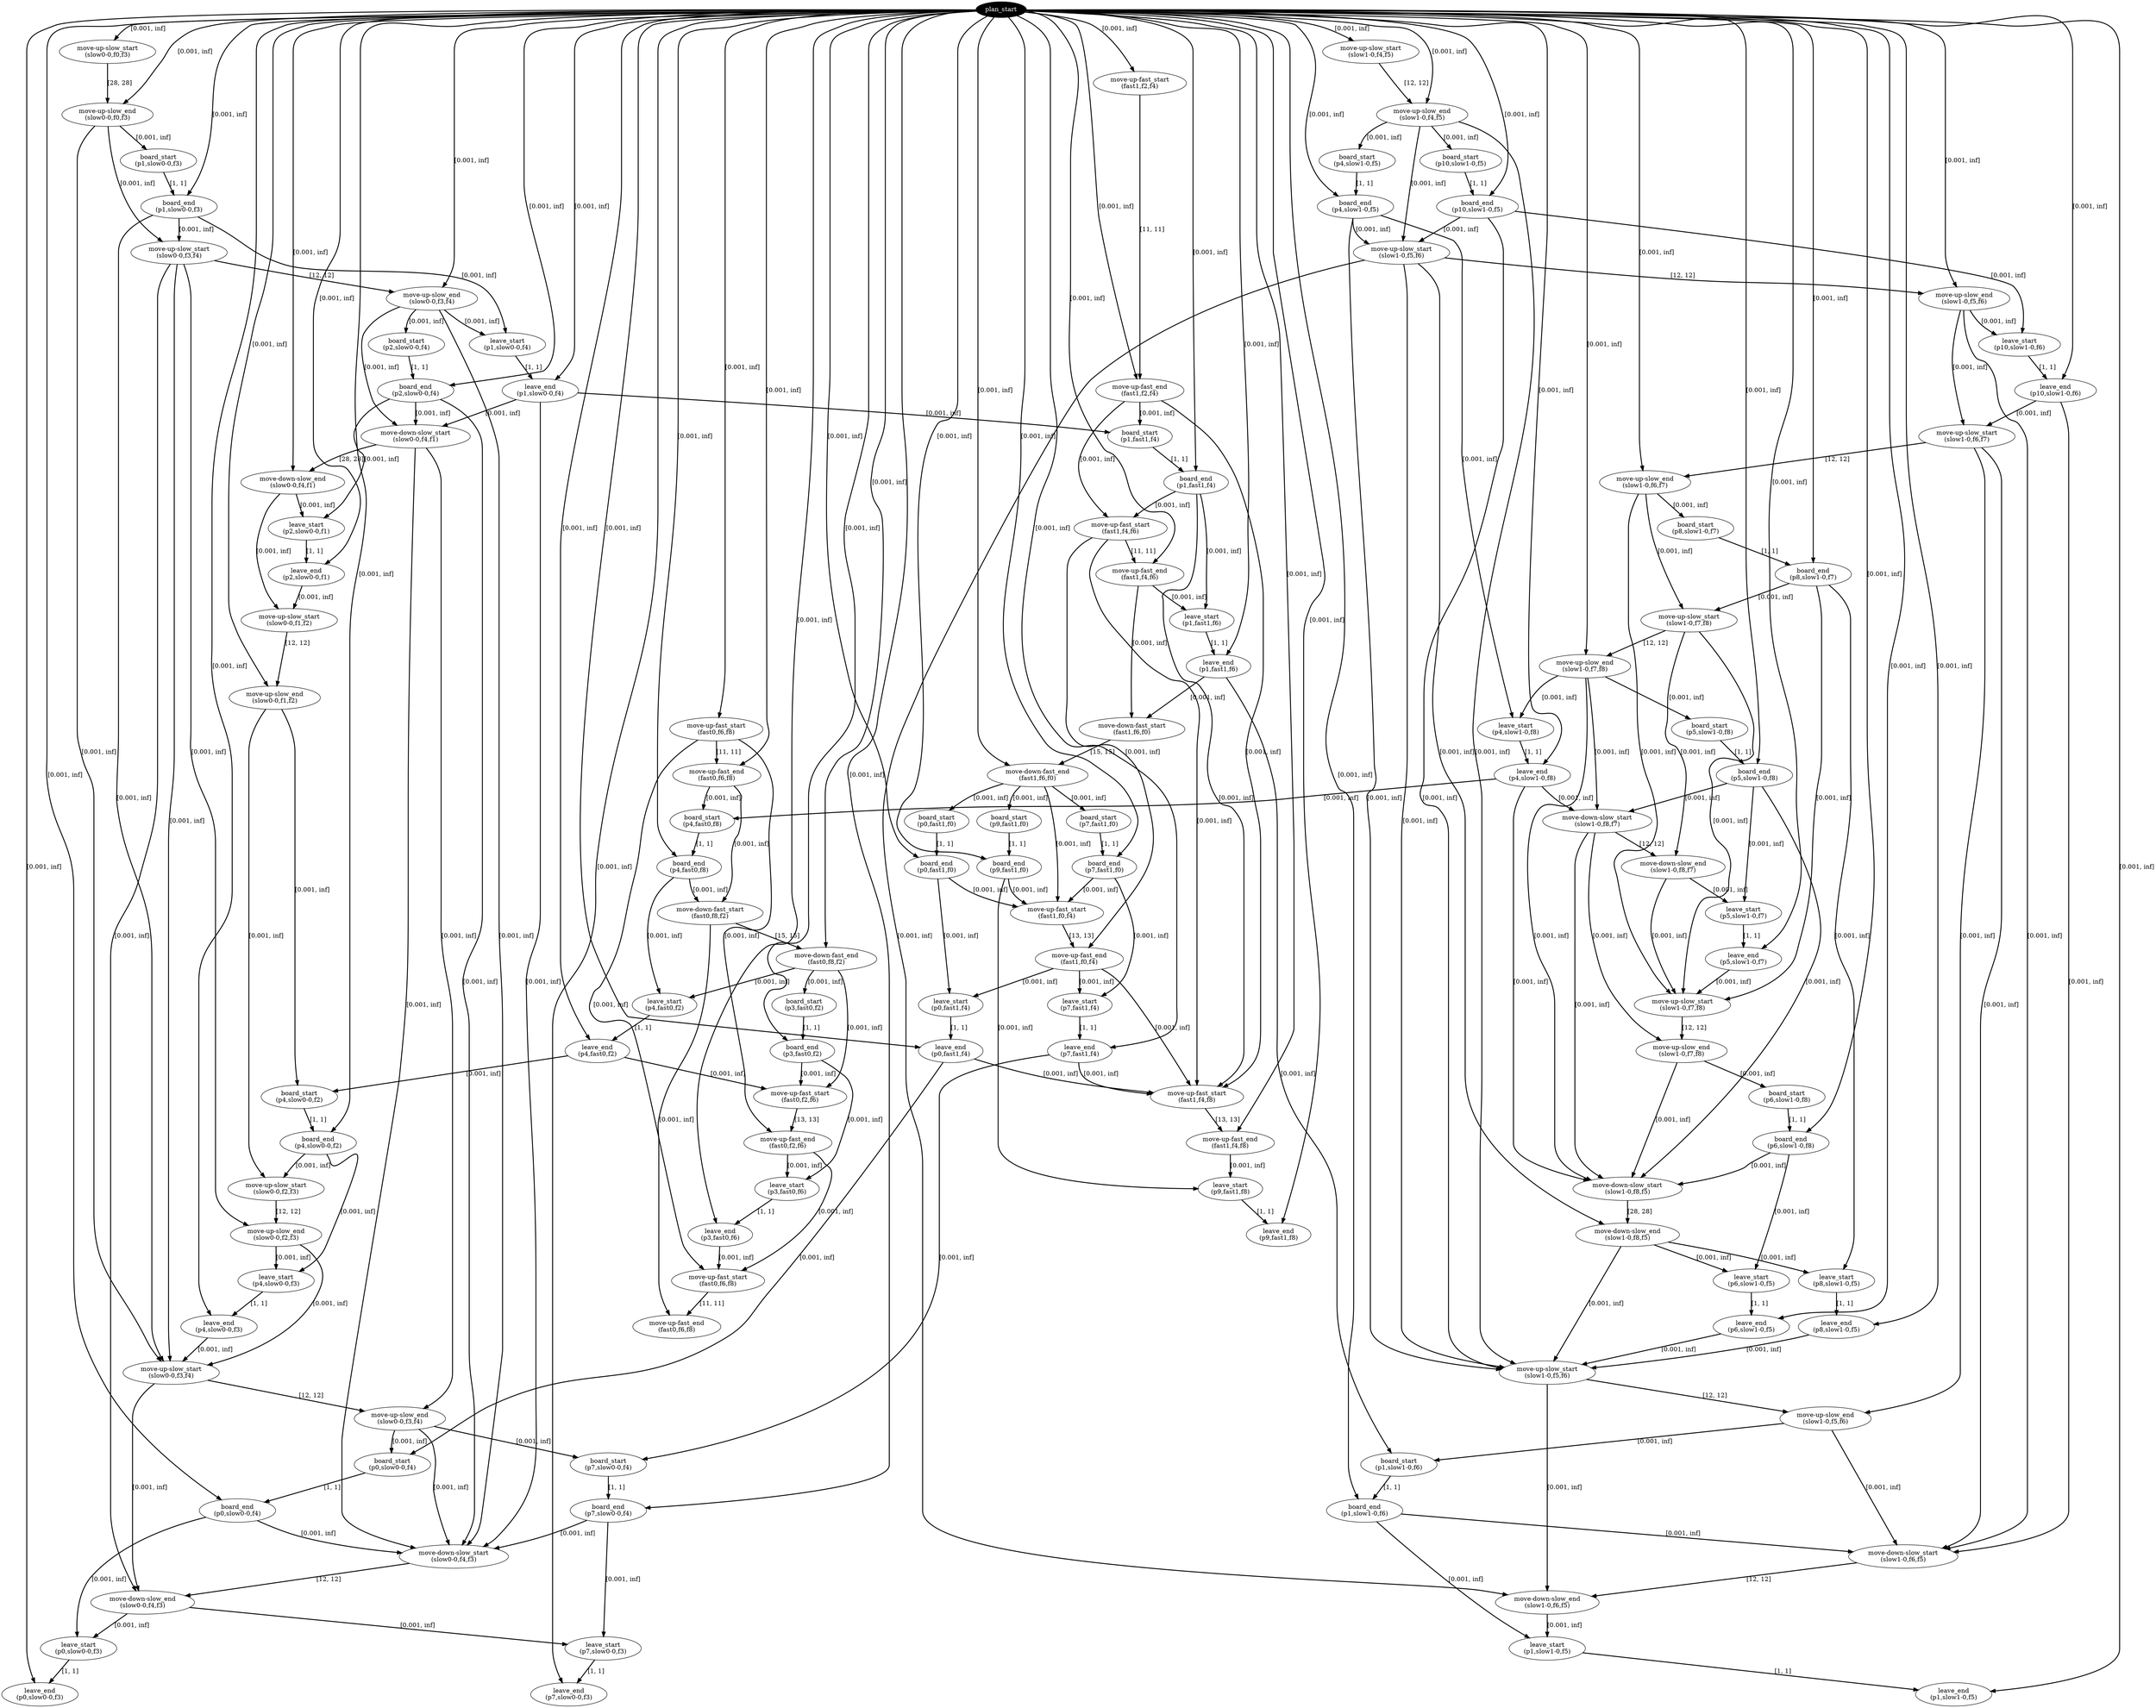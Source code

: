 digraph plan {
0[ label="plan_start",style=filled,fillcolor=black,fontcolor=white];
1[ label="move-up-slow_start
(slow0-0,f0,f3)"];
2[ label="move-up-slow_end
(slow0-0,f0,f3)"];
3[ label="move-up-slow_start
(slow1-0,f4,f5)"];
4[ label="move-up-slow_end
(slow1-0,f4,f5)"];
5[ label="move-up-fast_start
(fast1,f2,f4)"];
6[ label="move-up-fast_end
(fast1,f2,f4)"];
7[ label="move-up-fast_start
(fast0,f6,f8)"];
8[ label="move-up-fast_end
(fast0,f6,f8)"];
9[ label="board_start
(p10,slow1-0,f5)"];
10[ label="board_end
(p10,slow1-0,f5)"];
11[ label="board_start
(p4,slow1-0,f5)"];
12[ label="board_end
(p4,slow1-0,f5)"];
13[ label="move-up-slow_start
(slow1-0,f5,f6)"];
14[ label="move-up-slow_end
(slow1-0,f5,f6)"];
15[ label="leave_start
(p10,slow1-0,f6)"];
16[ label="leave_end
(p10,slow1-0,f6)"];
17[ label="move-up-slow_start
(slow1-0,f6,f7)"];
18[ label="move-up-slow_end
(slow1-0,f6,f7)"];
19[ label="board_start
(p1,slow0-0,f3)"];
20[ label="board_end
(p1,slow0-0,f3)"];
21[ label="move-up-slow_start
(slow0-0,f3,f4)"];
22[ label="move-up-slow_end
(slow0-0,f3,f4)"];
23[ label="board_start
(p8,slow1-0,f7)"];
24[ label="board_end
(p8,slow1-0,f7)"];
25[ label="move-up-slow_start
(slow1-0,f7,f8)"];
26[ label="move-up-slow_end
(slow1-0,f7,f8)"];
27[ label="board_start
(p2,slow0-0,f4)"];
28[ label="board_end
(p2,slow0-0,f4)"];
29[ label="leave_start
(p1,slow0-0,f4)"];
30[ label="leave_end
(p1,slow0-0,f4)"];
31[ label="move-down-slow_start
(slow0-0,f4,f1)"];
32[ label="move-down-slow_end
(slow0-0,f4,f1)"];
33[ label="board_start
(p1,fast1,f4)"];
34[ label="board_end
(p1,fast1,f4)"];
35[ label="move-up-fast_start
(fast1,f4,f6)"];
36[ label="move-up-fast_end
(fast1,f4,f6)"];
37[ label="leave_start
(p4,slow1-0,f8)"];
38[ label="leave_end
(p4,slow1-0,f8)"];
39[ label="board_start
(p5,slow1-0,f8)"];
40[ label="board_end
(p5,slow1-0,f8)"];
41[ label="board_start
(p4,fast0,f8)"];
42[ label="board_end
(p4,fast0,f8)"];
43[ label="move-down-slow_start
(slow1-0,f8,f7)"];
44[ label="move-down-slow_end
(slow1-0,f8,f7)"];
45[ label="move-down-fast_start
(fast0,f8,f2)"];
46[ label="move-down-fast_end
(fast0,f8,f2)"];
47[ label="leave_start
(p1,fast1,f6)"];
48[ label="leave_end
(p1,fast1,f6)"];
49[ label="move-down-fast_start
(fast1,f6,f0)"];
50[ label="move-down-fast_end
(fast1,f6,f0)"];
51[ label="leave_start
(p5,slow1-0,f7)"];
52[ label="leave_end
(p5,slow1-0,f7)"];
53[ label="move-up-slow_start
(slow1-0,f7,f8)"];
54[ label="move-up-slow_end
(slow1-0,f7,f8)"];
55[ label="leave_start
(p4,fast0,f2)"];
56[ label="leave_end
(p4,fast0,f2)"];
57[ label="board_start
(p3,fast0,f2)"];
58[ label="board_end
(p3,fast0,f2)"];
59[ label="move-up-fast_start
(fast0,f2,f6)"];
60[ label="move-up-fast_end
(fast0,f2,f6)"];
61[ label="leave_start
(p2,slow0-0,f1)"];
62[ label="leave_end
(p2,slow0-0,f1)"];
63[ label="board_start
(p0,fast1,f0)"];
64[ label="board_end
(p0,fast1,f0)"];
65[ label="board_start
(p7,fast1,f0)"];
66[ label="board_end
(p7,fast1,f0)"];
67[ label="board_start
(p9,fast1,f0)"];
68[ label="board_end
(p9,fast1,f0)"];
69[ label="move-up-slow_start
(slow0-0,f1,f2)"];
70[ label="move-up-slow_end
(slow0-0,f1,f2)"];
71[ label="move-up-fast_start
(fast1,f0,f4)"];
72[ label="move-up-fast_end
(fast1,f0,f4)"];
73[ label="board_start
(p6,slow1-0,f8)"];
74[ label="board_end
(p6,slow1-0,f8)"];
75[ label="move-down-slow_start
(slow1-0,f8,f5)"];
76[ label="move-down-slow_end
(slow1-0,f8,f5)"];
77[ label="leave_start
(p3,fast0,f6)"];
78[ label="leave_end
(p3,fast0,f6)"];
79[ label="board_start
(p4,slow0-0,f2)"];
80[ label="board_end
(p4,slow0-0,f2)"];
81[ label="move-up-fast_start
(fast0,f6,f8)"];
82[ label="move-up-fast_end
(fast0,f6,f8)"];
83[ label="move-up-slow_start
(slow0-0,f2,f3)"];
84[ label="move-up-slow_end
(slow0-0,f2,f3)"];
85[ label="leave_start
(p0,fast1,f4)"];
86[ label="leave_end
(p0,fast1,f4)"];
87[ label="leave_start
(p7,fast1,f4)"];
88[ label="leave_end
(p7,fast1,f4)"];
89[ label="move-up-fast_start
(fast1,f4,f8)"];
90[ label="move-up-fast_end
(fast1,f4,f8)"];
91[ label="leave_start
(p4,slow0-0,f3)"];
92[ label="leave_end
(p4,slow0-0,f3)"];
93[ label="move-up-slow_start
(slow0-0,f3,f4)"];
94[ label="move-up-slow_end
(slow0-0,f3,f4)"];
95[ label="leave_start
(p9,fast1,f8)"];
96[ label="leave_end
(p9,fast1,f8)"];
97[ label="leave_start
(p6,slow1-0,f5)"];
98[ label="leave_end
(p6,slow1-0,f5)"];
99[ label="leave_start
(p8,slow1-0,f5)"];
100[ label="leave_end
(p8,slow1-0,f5)"];
101[ label="move-up-slow_start
(slow1-0,f5,f6)"];
102[ label="move-up-slow_end
(slow1-0,f5,f6)"];
103[ label="board_start
(p0,slow0-0,f4)"];
104[ label="board_end
(p0,slow0-0,f4)"];
105[ label="board_start
(p7,slow0-0,f4)"];
106[ label="board_end
(p7,slow0-0,f4)"];
107[ label="move-down-slow_start
(slow0-0,f4,f3)"];
108[ label="move-down-slow_end
(slow0-0,f4,f3)"];
109[ label="board_start
(p1,slow1-0,f6)"];
110[ label="board_end
(p1,slow1-0,f6)"];
111[ label="move-down-slow_start
(slow1-0,f6,f5)"];
112[ label="move-down-slow_end
(slow1-0,f6,f5)"];
113[ label="leave_start
(p0,slow0-0,f3)"];
114[ label="leave_end
(p0,slow0-0,f3)"];
115[ label="leave_start
(p7,slow0-0,f3)"];
116[ label="leave_end
(p7,slow0-0,f3)"];
117[ label="leave_start
(p1,slow1-0,f5)"];
118[ label="leave_end
(p1,slow1-0,f5)"];
"0" -> "1" [ label="[0.001, inf]" , penwidth=2, color="black"]
"0" -> "3" [ label="[0.001, inf]" , penwidth=2, color="black"]
"0" -> "5" [ label="[0.001, inf]" , penwidth=2, color="black"]
"0" -> "7" [ label="[0.001, inf]" , penwidth=2, color="black"]
"5" -> "6" [ label="[11, 11]" , penwidth=2, color="black"]
"0" -> "6" [ label="[0.001, inf]" , penwidth=2, color="black"]
"7" -> "8" [ label="[11, 11]" , penwidth=2, color="black"]
"0" -> "8" [ label="[0.001, inf]" , penwidth=2, color="black"]
"3" -> "4" [ label="[12, 12]" , penwidth=2, color="black"]
"0" -> "4" [ label="[0.001, inf]" , penwidth=2, color="black"]
"4" -> "9" [ label="[0.001, inf]" , penwidth=2, color="black"]
"4" -> "11" [ label="[0.001, inf]" , penwidth=2, color="black"]
"9" -> "10" [ label="[1, 1]" , penwidth=2, color="black"]
"0" -> "10" [ label="[0.001, inf]" , penwidth=2, color="black"]
"11" -> "12" [ label="[1, 1]" , penwidth=2, color="black"]
"0" -> "12" [ label="[0.001, inf]" , penwidth=2, color="black"]
"4" -> "13" [ label="[0.001, inf]" , penwidth=2, color="black"]
"12" -> "13" [ label="[0.001, inf]" , penwidth=2, color="black"]
"10" -> "13" [ label="[0.001, inf]" , penwidth=2, color="black"]
"13" -> "14" [ label="[12, 12]" , penwidth=2, color="black"]
"0" -> "14" [ label="[0.001, inf]" , penwidth=2, color="black"]
"10" -> "15" [ label="[0.001, inf]" , penwidth=2, color="black"]
"14" -> "15" [ label="[0.001, inf]" , penwidth=2, color="black"]
"15" -> "16" [ label="[1, 1]" , penwidth=2, color="black"]
"0" -> "16" [ label="[0.001, inf]" , penwidth=2, color="black"]
"14" -> "17" [ label="[0.001, inf]" , penwidth=2, color="black"]
"16" -> "17" [ label="[0.001, inf]" , penwidth=2, color="black"]
"1" -> "2" [ label="[28, 28]" , penwidth=2, color="black"]
"0" -> "2" [ label="[0.001, inf]" , penwidth=2, color="black"]
"2" -> "19" [ label="[0.001, inf]" , penwidth=2, color="black"]
"19" -> "20" [ label="[1, 1]" , penwidth=2, color="black"]
"0" -> "20" [ label="[0.001, inf]" , penwidth=2, color="black"]
"2" -> "21" [ label="[0.001, inf]" , penwidth=2, color="black"]
"20" -> "21" [ label="[0.001, inf]" , penwidth=2, color="black"]
"17" -> "18" [ label="[12, 12]" , penwidth=2, color="black"]
"0" -> "18" [ label="[0.001, inf]" , penwidth=2, color="black"]
"18" -> "23" [ label="[0.001, inf]" , penwidth=2, color="black"]
"23" -> "24" [ label="[1, 1]" , penwidth=2, color="black"]
"0" -> "24" [ label="[0.001, inf]" , penwidth=2, color="black"]
"18" -> "25" [ label="[0.001, inf]" , penwidth=2, color="black"]
"24" -> "25" [ label="[0.001, inf]" , penwidth=2, color="black"]
"21" -> "22" [ label="[12, 12]" , penwidth=2, color="black"]
"0" -> "22" [ label="[0.001, inf]" , penwidth=2, color="black"]
"22" -> "27" [ label="[0.001, inf]" , penwidth=2, color="black"]
"20" -> "29" [ label="[0.001, inf]" , penwidth=2, color="black"]
"22" -> "29" [ label="[0.001, inf]" , penwidth=2, color="black"]
"27" -> "28" [ label="[1, 1]" , penwidth=2, color="black"]
"0" -> "28" [ label="[0.001, inf]" , penwidth=2, color="black"]
"29" -> "30" [ label="[1, 1]" , penwidth=2, color="black"]
"0" -> "30" [ label="[0.001, inf]" , penwidth=2, color="black"]
"22" -> "31" [ label="[0.001, inf]" , penwidth=2, color="black"]
"30" -> "31" [ label="[0.001, inf]" , penwidth=2, color="black"]
"28" -> "31" [ label="[0.001, inf]" , penwidth=2, color="black"]
"30" -> "33" [ label="[0.001, inf]" , penwidth=2, color="black"]
"6" -> "33" [ label="[0.001, inf]" , penwidth=2, color="black"]
"33" -> "34" [ label="[1, 1]" , penwidth=2, color="black"]
"0" -> "34" [ label="[0.001, inf]" , penwidth=2, color="black"]
"6" -> "35" [ label="[0.001, inf]" , penwidth=2, color="black"]
"34" -> "35" [ label="[0.001, inf]" , penwidth=2, color="black"]
"25" -> "26" [ label="[12, 12]" , penwidth=2, color="black"]
"0" -> "26" [ label="[0.001, inf]" , penwidth=2, color="black"]
"12" -> "37" [ label="[0.001, inf]" , penwidth=2, color="black"]
"26" -> "37" [ label="[0.001, inf]" , penwidth=2, color="black"]
"37" -> "38" [ label="[1, 1]" , penwidth=2, color="black"]
"0" -> "38" [ label="[0.001, inf]" , penwidth=2, color="black"]
"26" -> "39" [ label="[0.001, inf]" , penwidth=2, color="black"]
"38" -> "41" [ label="[0.001, inf]" , penwidth=2, color="black"]
"8" -> "41" [ label="[0.001, inf]" , penwidth=2, color="black"]
"39" -> "40" [ label="[1, 1]" , penwidth=2, color="black"]
"0" -> "40" [ label="[0.001, inf]" , penwidth=2, color="black"]
"41" -> "42" [ label="[1, 1]" , penwidth=2, color="black"]
"0" -> "42" [ label="[0.001, inf]" , penwidth=2, color="black"]
"26" -> "43" [ label="[0.001, inf]" , penwidth=2, color="black"]
"40" -> "43" [ label="[0.001, inf]" , penwidth=2, color="black"]
"38" -> "43" [ label="[0.001, inf]" , penwidth=2, color="black"]
"8" -> "45" [ label="[0.001, inf]" , penwidth=2, color="black"]
"42" -> "45" [ label="[0.001, inf]" , penwidth=2, color="black"]
"35" -> "36" [ label="[11, 11]" , penwidth=2, color="black"]
"0" -> "36" [ label="[0.001, inf]" , penwidth=2, color="black"]
"34" -> "47" [ label="[0.001, inf]" , penwidth=2, color="black"]
"36" -> "47" [ label="[0.001, inf]" , penwidth=2, color="black"]
"47" -> "48" [ label="[1, 1]" , penwidth=2, color="black"]
"0" -> "48" [ label="[0.001, inf]" , penwidth=2, color="black"]
"36" -> "49" [ label="[0.001, inf]" , penwidth=2, color="black"]
"48" -> "49" [ label="[0.001, inf]" , penwidth=2, color="black"]
"43" -> "44" [ label="[12, 12]" , penwidth=2, color="black"]
"25" -> "44" [ label="[0.001, inf]" , penwidth=2, color="black"]
"40" -> "51" [ label="[0.001, inf]" , penwidth=2, color="black"]
"44" -> "51" [ label="[0.001, inf]" , penwidth=2, color="black"]
"51" -> "52" [ label="[1, 1]" , penwidth=2, color="black"]
"0" -> "52" [ label="[0.001, inf]" , penwidth=2, color="black"]
"44" -> "53" [ label="[0.001, inf]" , penwidth=2, color="black"]
"52" -> "53" [ label="[0.001, inf]" , penwidth=2, color="black"]
"25" -> "53" [ label="[0.001, inf]" , penwidth=2, color="black"]
"24" -> "53" [ label="[0.001, inf]" , penwidth=2, color="black"]
"18" -> "53" [ label="[0.001, inf]" , penwidth=2, color="black"]
"45" -> "46" [ label="[15, 15]" , penwidth=2, color="black"]
"0" -> "46" [ label="[0.001, inf]" , penwidth=2, color="black"]
"42" -> "55" [ label="[0.001, inf]" , penwidth=2, color="black"]
"46" -> "55" [ label="[0.001, inf]" , penwidth=2, color="black"]
"46" -> "57" [ label="[0.001, inf]" , penwidth=2, color="black"]
"55" -> "56" [ label="[1, 1]" , penwidth=2, color="black"]
"0" -> "56" [ label="[0.001, inf]" , penwidth=2, color="black"]
"57" -> "58" [ label="[1, 1]" , penwidth=2, color="black"]
"0" -> "58" [ label="[0.001, inf]" , penwidth=2, color="black"]
"46" -> "59" [ label="[0.001, inf]" , penwidth=2, color="black"]
"58" -> "59" [ label="[0.001, inf]" , penwidth=2, color="black"]
"56" -> "59" [ label="[0.001, inf]" , penwidth=2, color="black"]
"31" -> "32" [ label="[28, 28]" , penwidth=2, color="black"]
"0" -> "32" [ label="[0.001, inf]" , penwidth=2, color="black"]
"28" -> "61" [ label="[0.001, inf]" , penwidth=2, color="black"]
"32" -> "61" [ label="[0.001, inf]" , penwidth=2, color="black"]
"49" -> "50" [ label="[15, 15]" , penwidth=2, color="black"]
"0" -> "50" [ label="[0.001, inf]" , penwidth=2, color="black"]
"50" -> "63" [ label="[0.001, inf]" , penwidth=2, color="black"]
"50" -> "65" [ label="[0.001, inf]" , penwidth=2, color="black"]
"50" -> "67" [ label="[0.001, inf]" , penwidth=2, color="black"]
"61" -> "62" [ label="[1, 1]" , penwidth=2, color="black"]
"0" -> "62" [ label="[0.001, inf]" , penwidth=2, color="black"]
"32" -> "69" [ label="[0.001, inf]" , penwidth=2, color="black"]
"62" -> "69" [ label="[0.001, inf]" , penwidth=2, color="black"]
"63" -> "64" [ label="[1, 1]" , penwidth=2, color="black"]
"0" -> "64" [ label="[0.001, inf]" , penwidth=2, color="black"]
"65" -> "66" [ label="[1, 1]" , penwidth=2, color="black"]
"0" -> "66" [ label="[0.001, inf]" , penwidth=2, color="black"]
"67" -> "68" [ label="[1, 1]" , penwidth=2, color="black"]
"0" -> "68" [ label="[0.001, inf]" , penwidth=2, color="black"]
"50" -> "71" [ label="[0.001, inf]" , penwidth=2, color="black"]
"68" -> "71" [ label="[0.001, inf]" , penwidth=2, color="black"]
"66" -> "71" [ label="[0.001, inf]" , penwidth=2, color="black"]
"64" -> "71" [ label="[0.001, inf]" , penwidth=2, color="black"]
"53" -> "54" [ label="[12, 12]" , penwidth=2, color="black"]
"43" -> "54" [ label="[0.001, inf]" , penwidth=2, color="black"]
"54" -> "73" [ label="[0.001, inf]" , penwidth=2, color="black"]
"73" -> "74" [ label="[1, 1]" , penwidth=2, color="black"]
"0" -> "74" [ label="[0.001, inf]" , penwidth=2, color="black"]
"54" -> "75" [ label="[0.001, inf]" , penwidth=2, color="black"]
"74" -> "75" [ label="[0.001, inf]" , penwidth=2, color="black"]
"43" -> "75" [ label="[0.001, inf]" , penwidth=2, color="black"]
"40" -> "75" [ label="[0.001, inf]" , penwidth=2, color="black"]
"38" -> "75" [ label="[0.001, inf]" , penwidth=2, color="black"]
"26" -> "75" [ label="[0.001, inf]" , penwidth=2, color="black"]
"59" -> "60" [ label="[13, 13]" , penwidth=2, color="black"]
"7" -> "60" [ label="[0.001, inf]" , penwidth=2, color="black"]
"58" -> "77" [ label="[0.001, inf]" , penwidth=2, color="black"]
"60" -> "77" [ label="[0.001, inf]" , penwidth=2, color="black"]
"69" -> "70" [ label="[12, 12]" , penwidth=2, color="black"]
"0" -> "70" [ label="[0.001, inf]" , penwidth=2, color="black"]
"56" -> "79" [ label="[0.001, inf]" , penwidth=2, color="black"]
"70" -> "79" [ label="[0.001, inf]" , penwidth=2, color="black"]
"77" -> "78" [ label="[1, 1]" , penwidth=2, color="black"]
"0" -> "78" [ label="[0.001, inf]" , penwidth=2, color="black"]
"60" -> "81" [ label="[0.001, inf]" , penwidth=2, color="black"]
"78" -> "81" [ label="[0.001, inf]" , penwidth=2, color="black"]
"7" -> "81" [ label="[0.001, inf]" , penwidth=2, color="black"]
"79" -> "80" [ label="[1, 1]" , penwidth=2, color="black"]
"0" -> "80" [ label="[0.001, inf]" , penwidth=2, color="black"]
"70" -> "83" [ label="[0.001, inf]" , penwidth=2, color="black"]
"80" -> "83" [ label="[0.001, inf]" , penwidth=2, color="black"]
"71" -> "72" [ label="[13, 13]" , penwidth=2, color="black"]
"35" -> "72" [ label="[0.001, inf]" , penwidth=2, color="black"]
"64" -> "85" [ label="[0.001, inf]" , penwidth=2, color="black"]
"72" -> "85" [ label="[0.001, inf]" , penwidth=2, color="black"]
"66" -> "87" [ label="[0.001, inf]" , penwidth=2, color="black"]
"72" -> "87" [ label="[0.001, inf]" , penwidth=2, color="black"]
"85" -> "86" [ label="[1, 1]" , penwidth=2, color="black"]
"0" -> "86" [ label="[0.001, inf]" , penwidth=2, color="black"]
"87" -> "88" [ label="[1, 1]" , penwidth=2, color="black"]
"0" -> "88" [ label="[0.001, inf]" , penwidth=2, color="black"]
"72" -> "89" [ label="[0.001, inf]" , penwidth=2, color="black"]
"88" -> "89" [ label="[0.001, inf]" , penwidth=2, color="black"]
"86" -> "89" [ label="[0.001, inf]" , penwidth=2, color="black"]
"35" -> "89" [ label="[0.001, inf]" , penwidth=2, color="black"]
"34" -> "89" [ label="[0.001, inf]" , penwidth=2, color="black"]
"6" -> "89" [ label="[0.001, inf]" , penwidth=2, color="black"]
"81" -> "82" [ label="[11, 11]" , penwidth=2, color="black"]
"45" -> "82" [ label="[0.001, inf]" , penwidth=2, color="black"]
"83" -> "84" [ label="[12, 12]" , penwidth=2, color="black"]
"21" -> "84" [ label="[0.001, inf]" , penwidth=2, color="black"]
"80" -> "91" [ label="[0.001, inf]" , penwidth=2, color="black"]
"84" -> "91" [ label="[0.001, inf]" , penwidth=2, color="black"]
"91" -> "92" [ label="[1, 1]" , penwidth=2, color="black"]
"0" -> "92" [ label="[0.001, inf]" , penwidth=2, color="black"]
"84" -> "93" [ label="[0.001, inf]" , penwidth=2, color="black"]
"92" -> "93" [ label="[0.001, inf]" , penwidth=2, color="black"]
"21" -> "93" [ label="[0.001, inf]" , penwidth=2, color="black"]
"20" -> "93" [ label="[0.001, inf]" , penwidth=2, color="black"]
"2" -> "93" [ label="[0.001, inf]" , penwidth=2, color="black"]
"89" -> "90" [ label="[13, 13]" , penwidth=2, color="black"]
"0" -> "90" [ label="[0.001, inf]" , penwidth=2, color="black"]
"68" -> "95" [ label="[0.001, inf]" , penwidth=2, color="black"]
"90" -> "95" [ label="[0.001, inf]" , penwidth=2, color="black"]
"95" -> "96" [ label="[1, 1]" , penwidth=2, color="black"]
"0" -> "96" [ label="[0.001, inf]" , penwidth=2, color="black"]
"75" -> "76" [ label="[28, 28]" , penwidth=2, color="black"]
"13" -> "76" [ label="[0.001, inf]" , penwidth=2, color="black"]
"74" -> "97" [ label="[0.001, inf]" , penwidth=2, color="black"]
"76" -> "97" [ label="[0.001, inf]" , penwidth=2, color="black"]
"24" -> "99" [ label="[0.001, inf]" , penwidth=2, color="black"]
"76" -> "99" [ label="[0.001, inf]" , penwidth=2, color="black"]
"97" -> "98" [ label="[1, 1]" , penwidth=2, color="black"]
"0" -> "98" [ label="[0.001, inf]" , penwidth=2, color="black"]
"99" -> "100" [ label="[1, 1]" , penwidth=2, color="black"]
"0" -> "100" [ label="[0.001, inf]" , penwidth=2, color="black"]
"76" -> "101" [ label="[0.001, inf]" , penwidth=2, color="black"]
"100" -> "101" [ label="[0.001, inf]" , penwidth=2, color="black"]
"98" -> "101" [ label="[0.001, inf]" , penwidth=2, color="black"]
"13" -> "101" [ label="[0.001, inf]" , penwidth=2, color="black"]
"12" -> "101" [ label="[0.001, inf]" , penwidth=2, color="black"]
"10" -> "101" [ label="[0.001, inf]" , penwidth=2, color="black"]
"4" -> "101" [ label="[0.001, inf]" , penwidth=2, color="black"]
"93" -> "94" [ label="[12, 12]" , penwidth=2, color="black"]
"31" -> "94" [ label="[0.001, inf]" , penwidth=2, color="black"]
"86" -> "103" [ label="[0.001, inf]" , penwidth=2, color="black"]
"94" -> "103" [ label="[0.001, inf]" , penwidth=2, color="black"]
"88" -> "105" [ label="[0.001, inf]" , penwidth=2, color="black"]
"94" -> "105" [ label="[0.001, inf]" , penwidth=2, color="black"]
"103" -> "104" [ label="[1, 1]" , penwidth=2, color="black"]
"0" -> "104" [ label="[0.001, inf]" , penwidth=2, color="black"]
"105" -> "106" [ label="[1, 1]" , penwidth=2, color="black"]
"0" -> "106" [ label="[0.001, inf]" , penwidth=2, color="black"]
"94" -> "107" [ label="[0.001, inf]" , penwidth=2, color="black"]
"106" -> "107" [ label="[0.001, inf]" , penwidth=2, color="black"]
"104" -> "107" [ label="[0.001, inf]" , penwidth=2, color="black"]
"31" -> "107" [ label="[0.001, inf]" , penwidth=2, color="black"]
"30" -> "107" [ label="[0.001, inf]" , penwidth=2, color="black"]
"28" -> "107" [ label="[0.001, inf]" , penwidth=2, color="black"]
"22" -> "107" [ label="[0.001, inf]" , penwidth=2, color="black"]
"101" -> "102" [ label="[12, 12]" , penwidth=2, color="black"]
"17" -> "102" [ label="[0.001, inf]" , penwidth=2, color="black"]
"48" -> "109" [ label="[0.001, inf]" , penwidth=2, color="black"]
"102" -> "109" [ label="[0.001, inf]" , penwidth=2, color="black"]
"109" -> "110" [ label="[1, 1]" , penwidth=2, color="black"]
"0" -> "110" [ label="[0.001, inf]" , penwidth=2, color="black"]
"102" -> "111" [ label="[0.001, inf]" , penwidth=2, color="black"]
"110" -> "111" [ label="[0.001, inf]" , penwidth=2, color="black"]
"17" -> "111" [ label="[0.001, inf]" , penwidth=2, color="black"]
"16" -> "111" [ label="[0.001, inf]" , penwidth=2, color="black"]
"14" -> "111" [ label="[0.001, inf]" , penwidth=2, color="black"]
"107" -> "108" [ label="[12, 12]" , penwidth=2, color="black"]
"93" -> "108" [ label="[0.001, inf]" , penwidth=2, color="black"]
"21" -> "108" [ label="[0.001, inf]" , penwidth=2, color="black"]
"104" -> "113" [ label="[0.001, inf]" , penwidth=2, color="black"]
"108" -> "113" [ label="[0.001, inf]" , penwidth=2, color="black"]
"106" -> "115" [ label="[0.001, inf]" , penwidth=2, color="black"]
"108" -> "115" [ label="[0.001, inf]" , penwidth=2, color="black"]
"113" -> "114" [ label="[1, 1]" , penwidth=2, color="black"]
"0" -> "114" [ label="[0.001, inf]" , penwidth=2, color="black"]
"115" -> "116" [ label="[1, 1]" , penwidth=2, color="black"]
"0" -> "116" [ label="[0.001, inf]" , penwidth=2, color="black"]
"111" -> "112" [ label="[12, 12]" , penwidth=2, color="black"]
"101" -> "112" [ label="[0.001, inf]" , penwidth=2, color="black"]
"13" -> "112" [ label="[0.001, inf]" , penwidth=2, color="black"]
"110" -> "117" [ label="[0.001, inf]" , penwidth=2, color="black"]
"112" -> "117" [ label="[0.001, inf]" , penwidth=2, color="black"]
"117" -> "118" [ label="[1, 1]" , penwidth=2, color="black"]
"0" -> "118" [ label="[0.001, inf]" , penwidth=2, color="black"]
}
